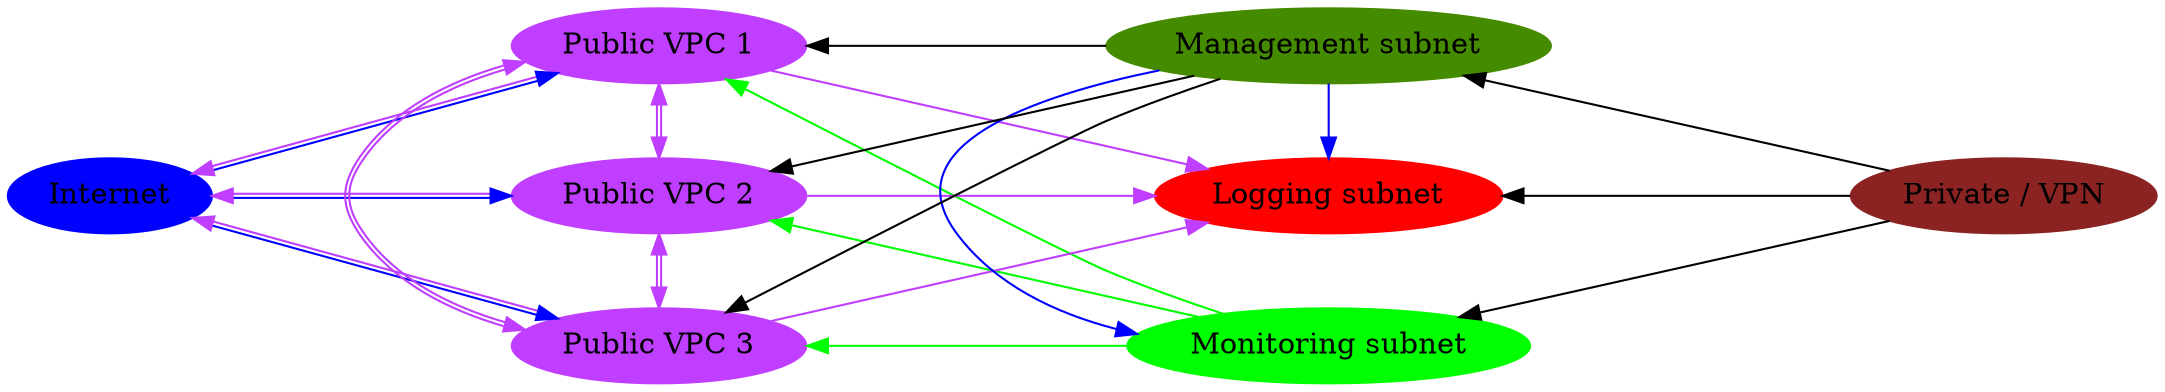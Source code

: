 digraph G {
    #http://www.graphviz.org/pdf/dotguide.pdf
    rankdir = LR

    Internet [ color = blue, style = filled ]
    "Monitoring subnet" [ color = green, style = filled ]
    "Logging subnet" [ color = red, style = filled ]

    "Public VPC 1" [ color = "darkorchid1", style = filled ]
    "Public VPC 2" [ color = "darkorchid1", style = filled ]
    "Public VPC 3" [ color = "darkorchid1", style = filled ]

    "Private / VPN" [ color = "brown4", style = filled ]

    "Management subnet" [ color = "chartreuse4", style = filled ]

    ranksep = 2.0
    nodesep = .5

    Internet -> "Public VPC 1" [dir=both color="blue:darkorchid1"];
    Internet -> "Public VPC 2" [dir=both color="blue:darkorchid1"];
    Internet -> "Public VPC 3" [dir=both color="blue:darkorchid1"];


    {
        rank = min;
        Internet;
    }

    {
        rank = same;
        "Public VPC 1"; "Public VPC 2"; "Public VPC 3";
    }


    {
        rank = same;
        "Monitoring subnet"; "Logging subnet"; "Management subnet";
    }

    {
        rank = max;
        "Private / VPN"
    }


    "Public VPC 1" -> "Public VPC 2" [dir=both color="darkorchid1:darkorchid1"];
    "Public VPC 1" -> "Public VPC 3" [dir=both color="darkorchid1:darkorchid1"];
    "Public VPC 2" -> "Public VPC 3" [dir=both color="darkorchid1:darkorchid1"];

    "Management subnet" -> "Monitoring subnet" [ color="blue" ];
    "Management subnet" -> "Logging subnet" [ color="blue" ];

    "Private / VPN" -> "Monitoring subnet"
    "Private / VPN" -> "Logging subnet"
    "Private / VPN" -> "Management subnet"

    "Management subnet" -> "Public VPC 1"
    "Management subnet" -> "Public VPC 2"
    "Management subnet" -> "Public VPC 3"

    "Monitoring subnet" -> "Public VPC 1" [ color="green"];
    "Monitoring subnet" -> "Public VPC 2" [ color="green"];
    "Monitoring subnet" -> "Public VPC 3" [ color="green"];

    "Public VPC 1" -> "Logging subnet" [ color = "darkorchid1" ];
    "Public VPC 2" -> "Logging subnet" [ color = "darkorchid1" ];
    "Public VPC 3" -> "Logging subnet" [ color = "darkorchid1" ];
}
